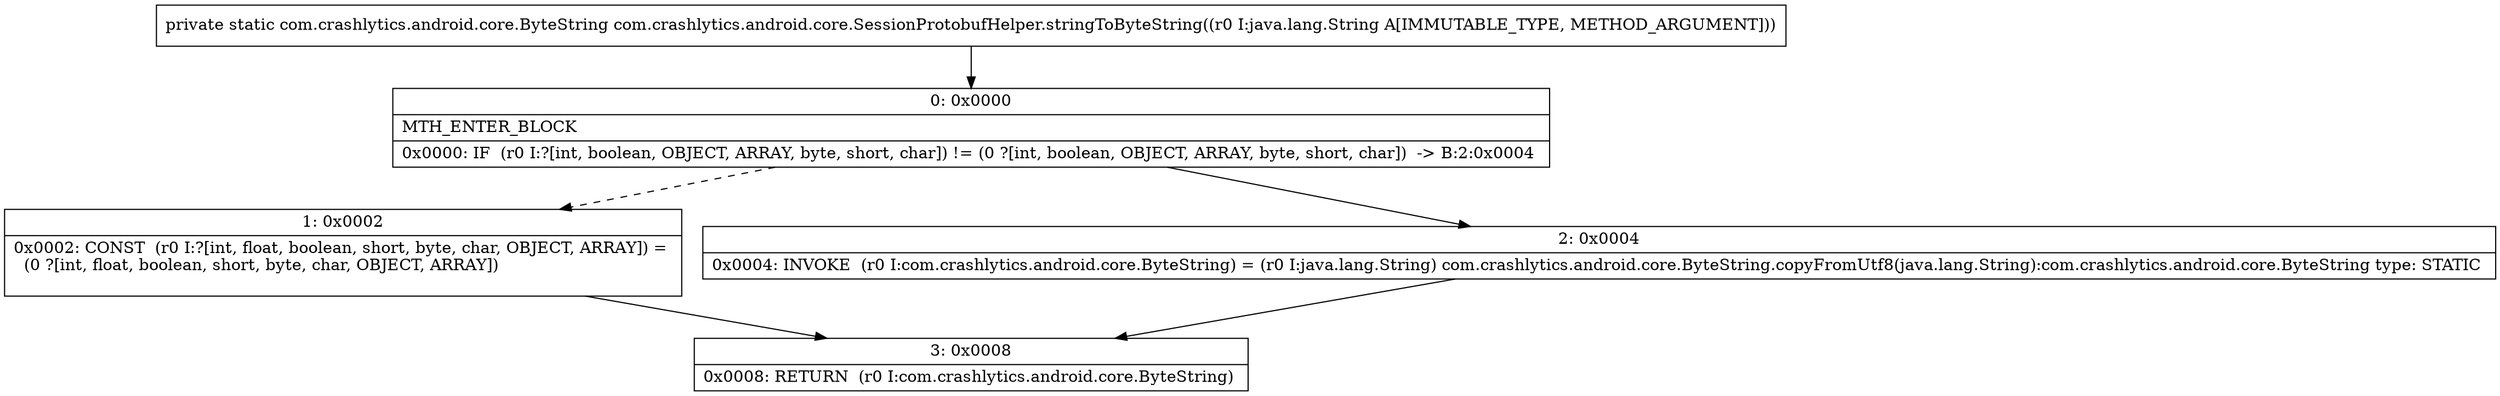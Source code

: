 digraph "CFG forcom.crashlytics.android.core.SessionProtobufHelper.stringToByteString(Ljava\/lang\/String;)Lcom\/crashlytics\/android\/core\/ByteString;" {
Node_0 [shape=record,label="{0\:\ 0x0000|MTH_ENTER_BLOCK\l|0x0000: IF  (r0 I:?[int, boolean, OBJECT, ARRAY, byte, short, char]) != (0 ?[int, boolean, OBJECT, ARRAY, byte, short, char])  \-\> B:2:0x0004 \l}"];
Node_1 [shape=record,label="{1\:\ 0x0002|0x0002: CONST  (r0 I:?[int, float, boolean, short, byte, char, OBJECT, ARRAY]) = \l  (0 ?[int, float, boolean, short, byte, char, OBJECT, ARRAY])\l \l}"];
Node_2 [shape=record,label="{2\:\ 0x0004|0x0004: INVOKE  (r0 I:com.crashlytics.android.core.ByteString) = (r0 I:java.lang.String) com.crashlytics.android.core.ByteString.copyFromUtf8(java.lang.String):com.crashlytics.android.core.ByteString type: STATIC \l}"];
Node_3 [shape=record,label="{3\:\ 0x0008|0x0008: RETURN  (r0 I:com.crashlytics.android.core.ByteString) \l}"];
MethodNode[shape=record,label="{private static com.crashlytics.android.core.ByteString com.crashlytics.android.core.SessionProtobufHelper.stringToByteString((r0 I:java.lang.String A[IMMUTABLE_TYPE, METHOD_ARGUMENT])) }"];
MethodNode -> Node_0;
Node_0 -> Node_1[style=dashed];
Node_0 -> Node_2;
Node_1 -> Node_3;
Node_2 -> Node_3;
}

